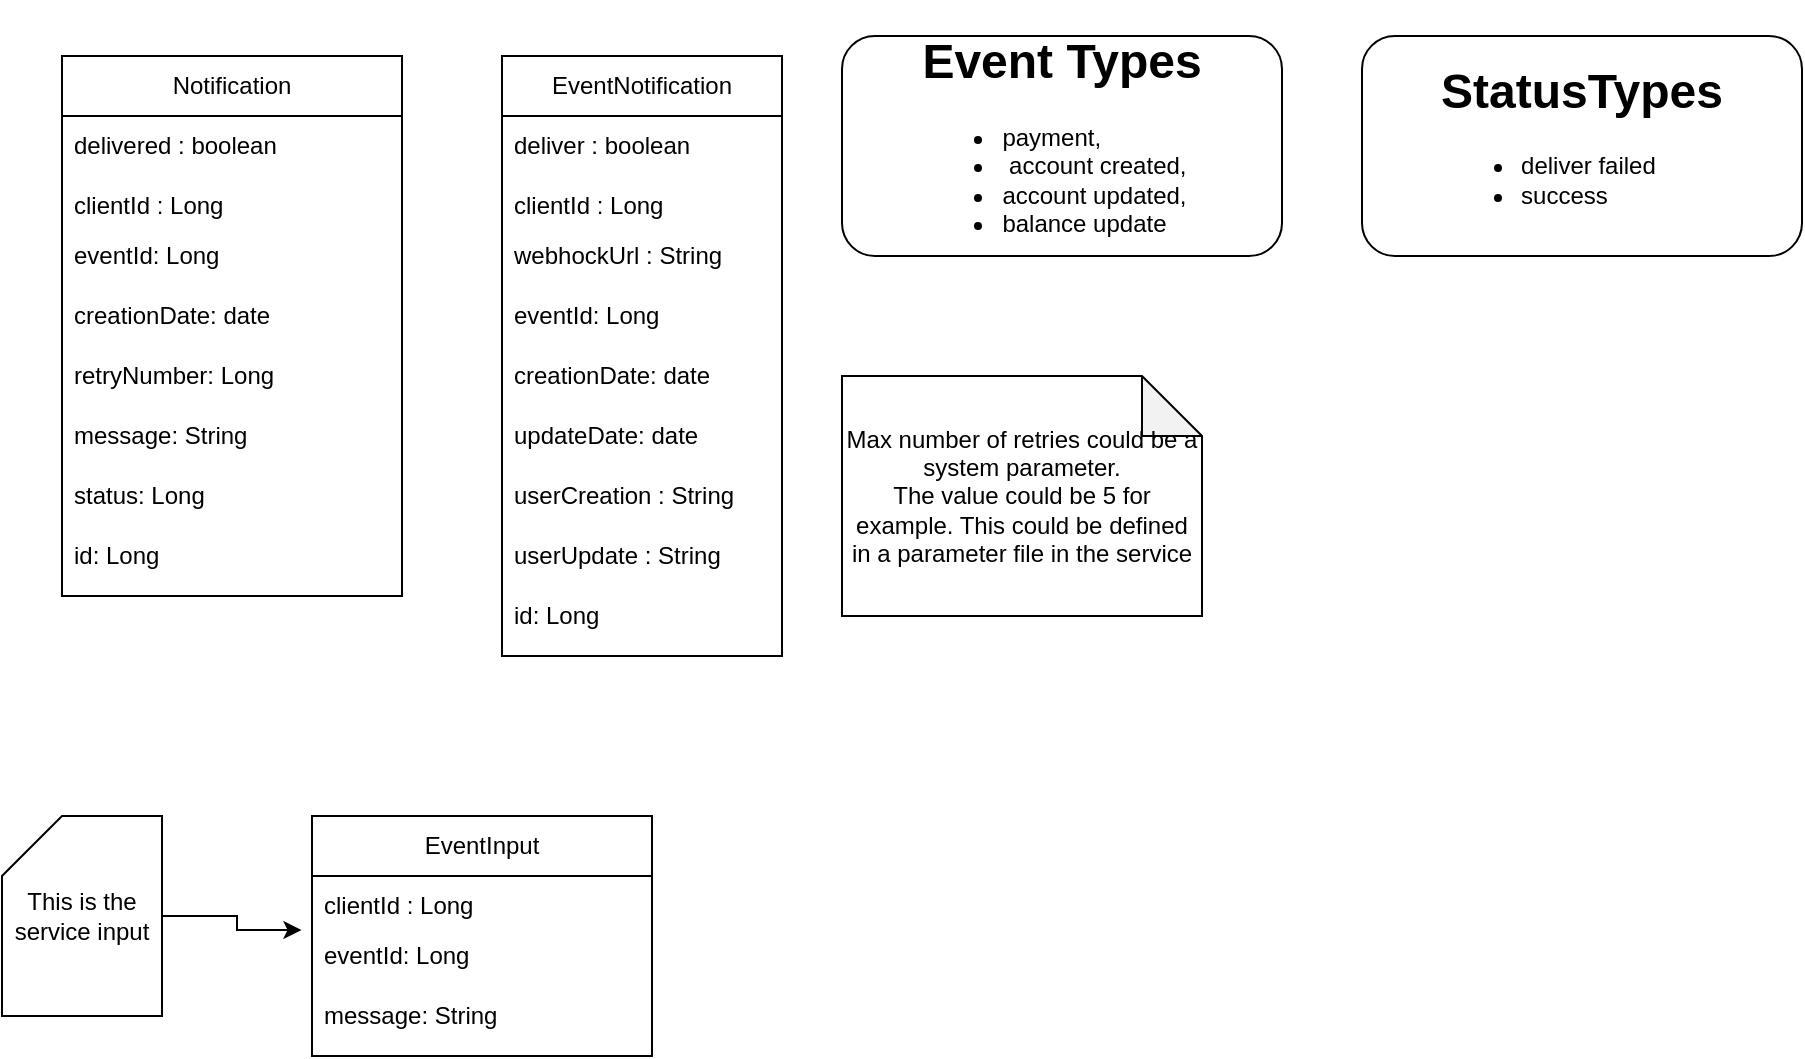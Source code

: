 <mxfile version="26.2.12" pages="2">
  <diagram name="model" id="2-Ae6M4YGkvWDGVQDyvm">
    <mxGraphModel dx="1215" dy="730" grid="1" gridSize="10" guides="1" tooltips="1" connect="1" arrows="1" fold="1" page="1" pageScale="1" pageWidth="1920" pageHeight="1200" math="0" shadow="0">
      <root>
        <mxCell id="0" />
        <mxCell id="1" parent="0" />
        <mxCell id="ijUTi8akeTlfG-RaINgu-1" value="EventNotification" style="swimlane;fontStyle=0;childLayout=stackLayout;horizontal=1;startSize=30;horizontalStack=0;resizeParent=1;resizeParentMax=0;resizeLast=0;collapsible=1;marginBottom=0;whiteSpace=wrap;html=1;" parent="1" vertex="1">
          <mxGeometry x="340" y="110" width="140" height="300" as="geometry" />
        </mxCell>
        <mxCell id="ijUTi8akeTlfG-RaINgu-2" value="deliver : boolean" style="text;strokeColor=none;fillColor=none;align=left;verticalAlign=middle;spacingLeft=4;spacingRight=4;overflow=hidden;points=[[0,0.5],[1,0.5]];portConstraint=eastwest;rotatable=0;whiteSpace=wrap;html=1;" parent="ijUTi8akeTlfG-RaINgu-1" vertex="1">
          <mxGeometry y="30" width="140" height="30" as="geometry" />
        </mxCell>
        <mxCell id="ijUTi8akeTlfG-RaINgu-3" value="clientId : Long" style="text;strokeColor=none;fillColor=none;align=left;verticalAlign=middle;spacingLeft=4;spacingRight=4;overflow=hidden;points=[[0,0.5],[1,0.5]];portConstraint=eastwest;rotatable=0;whiteSpace=wrap;html=1;" parent="ijUTi8akeTlfG-RaINgu-1" vertex="1">
          <mxGeometry y="60" width="140" height="30" as="geometry" />
        </mxCell>
        <mxCell id="ijUTi8akeTlfG-RaINgu-4" value="webhockUrl : String&lt;div&gt;&lt;br&gt;&lt;/div&gt;" style="text;strokeColor=none;fillColor=none;align=left;verticalAlign=middle;spacingLeft=4;spacingRight=4;overflow=hidden;points=[[0,0.5],[1,0.5]];portConstraint=eastwest;rotatable=0;whiteSpace=wrap;html=1;" parent="ijUTi8akeTlfG-RaINgu-1" vertex="1">
          <mxGeometry y="90" width="140" height="30" as="geometry" />
        </mxCell>
        <mxCell id="ijUTi8akeTlfG-RaINgu-5" value="eventId: Long&lt;div&gt;&lt;br&gt;&lt;/div&gt;" style="text;strokeColor=none;fillColor=none;align=left;verticalAlign=middle;spacingLeft=4;spacingRight=4;overflow=hidden;points=[[0,0.5],[1,0.5]];portConstraint=eastwest;rotatable=0;whiteSpace=wrap;html=1;" parent="ijUTi8akeTlfG-RaINgu-1" vertex="1">
          <mxGeometry y="120" width="140" height="30" as="geometry" />
        </mxCell>
        <mxCell id="V3wGfVcUluY8xS1QGYti-2" value="creationDate: date&lt;div&gt;&lt;br&gt;&lt;/div&gt;" style="text;strokeColor=none;fillColor=none;align=left;verticalAlign=middle;spacingLeft=4;spacingRight=4;overflow=hidden;points=[[0,0.5],[1,0.5]];portConstraint=eastwest;rotatable=0;whiteSpace=wrap;html=1;" parent="ijUTi8akeTlfG-RaINgu-1" vertex="1">
          <mxGeometry y="150" width="140" height="30" as="geometry" />
        </mxCell>
        <mxCell id="V3wGfVcUluY8xS1QGYti-4" value="updateDate: date&lt;div&gt;&lt;br&gt;&lt;/div&gt;" style="text;strokeColor=none;fillColor=none;align=left;verticalAlign=middle;spacingLeft=4;spacingRight=4;overflow=hidden;points=[[0,0.5],[1,0.5]];portConstraint=eastwest;rotatable=0;whiteSpace=wrap;html=1;" parent="ijUTi8akeTlfG-RaINgu-1" vertex="1">
          <mxGeometry y="180" width="140" height="30" as="geometry" />
        </mxCell>
        <mxCell id="V3wGfVcUluY8xS1QGYti-3" value="userCreation : String&lt;div&gt;&lt;br&gt;&lt;/div&gt;" style="text;strokeColor=none;fillColor=none;align=left;verticalAlign=middle;spacingLeft=4;spacingRight=4;overflow=hidden;points=[[0,0.5],[1,0.5]];portConstraint=eastwest;rotatable=0;whiteSpace=wrap;html=1;" parent="ijUTi8akeTlfG-RaINgu-1" vertex="1">
          <mxGeometry y="210" width="140" height="30" as="geometry" />
        </mxCell>
        <mxCell id="V3wGfVcUluY8xS1QGYti-5" value="userUpdate : String&lt;div&gt;&lt;br&gt;&lt;/div&gt;" style="text;strokeColor=none;fillColor=none;align=left;verticalAlign=middle;spacingLeft=4;spacingRight=4;overflow=hidden;points=[[0,0.5],[1,0.5]];portConstraint=eastwest;rotatable=0;whiteSpace=wrap;html=1;" parent="ijUTi8akeTlfG-RaINgu-1" vertex="1">
          <mxGeometry y="240" width="140" height="30" as="geometry" />
        </mxCell>
        <mxCell id="ijUTi8akeTlfG-RaINgu-13" value="id: Long&lt;div&gt;&lt;br&gt;&lt;/div&gt;" style="text;strokeColor=none;fillColor=none;align=left;verticalAlign=middle;spacingLeft=4;spacingRight=4;overflow=hidden;points=[[0,0.5],[1,0.5]];portConstraint=eastwest;rotatable=0;whiteSpace=wrap;html=1;" parent="ijUTi8akeTlfG-RaINgu-1" vertex="1">
          <mxGeometry y="270" width="140" height="30" as="geometry" />
        </mxCell>
        <mxCell id="ijUTi8akeTlfG-RaINgu-6" value="&lt;h1&gt;Event Types&lt;/h1&gt;&lt;div&gt;&lt;div style=&quot;text-align: left;&quot;&gt;&lt;ul&gt;&lt;li&gt;&lt;span style=&quot;background-color: transparent; color: light-dark(rgb(0, 0, 0), rgb(255, 255, 255));&quot;&gt;payment,&lt;/span&gt;&lt;/li&gt;&lt;li&gt;&amp;nbsp;account created,&amp;nbsp;&lt;/li&gt;&lt;li&gt;account updated,&amp;nbsp;&lt;/li&gt;&lt;li&gt;&lt;span style=&quot;background-color: transparent; color: light-dark(rgb(0, 0, 0), rgb(255, 255, 255));&quot;&gt;balance update&lt;/span&gt;&lt;/li&gt;&lt;/ul&gt;&lt;/div&gt;&lt;div&gt;&lt;div&gt;&lt;br&gt;&lt;/div&gt;&lt;/div&gt;&lt;/div&gt;" style="rounded=1;whiteSpace=wrap;html=1;" parent="1" vertex="1">
          <mxGeometry x="510" y="100" width="220" height="110" as="geometry" />
        </mxCell>
        <mxCell id="ijUTi8akeTlfG-RaINgu-8" value="Notification" style="swimlane;fontStyle=0;childLayout=stackLayout;horizontal=1;startSize=30;horizontalStack=0;resizeParent=1;resizeParentMax=0;resizeLast=0;collapsible=1;marginBottom=0;whiteSpace=wrap;html=1;" parent="1" vertex="1">
          <mxGeometry x="120" y="110" width="170" height="270" as="geometry" />
        </mxCell>
        <mxCell id="ijUTi8akeTlfG-RaINgu-9" value="delivered : boolean" style="text;strokeColor=none;fillColor=none;align=left;verticalAlign=middle;spacingLeft=4;spacingRight=4;overflow=hidden;points=[[0,0.5],[1,0.5]];portConstraint=eastwest;rotatable=0;whiteSpace=wrap;html=1;" parent="ijUTi8akeTlfG-RaINgu-8" vertex="1">
          <mxGeometry y="30" width="170" height="30" as="geometry" />
        </mxCell>
        <mxCell id="ijUTi8akeTlfG-RaINgu-10" value="clientId : Long" style="text;strokeColor=none;fillColor=none;align=left;verticalAlign=middle;spacingLeft=4;spacingRight=4;overflow=hidden;points=[[0,0.5],[1,0.5]];portConstraint=eastwest;rotatable=0;whiteSpace=wrap;html=1;" parent="ijUTi8akeTlfG-RaINgu-8" vertex="1">
          <mxGeometry y="60" width="170" height="30" as="geometry" />
        </mxCell>
        <mxCell id="ijUTi8akeTlfG-RaINgu-12" value="eventId: Long&lt;div&gt;&lt;br&gt;&lt;/div&gt;" style="text;strokeColor=none;fillColor=none;align=left;verticalAlign=middle;spacingLeft=4;spacingRight=4;overflow=hidden;points=[[0,0.5],[1,0.5]];portConstraint=eastwest;rotatable=0;whiteSpace=wrap;html=1;" parent="ijUTi8akeTlfG-RaINgu-8" vertex="1">
          <mxGeometry y="90" width="170" height="30" as="geometry" />
        </mxCell>
        <mxCell id="V3wGfVcUluY8xS1QGYti-1" value="creationDate: date&lt;div&gt;&lt;br&gt;&lt;/div&gt;" style="text;strokeColor=none;fillColor=none;align=left;verticalAlign=middle;spacingLeft=4;spacingRight=4;overflow=hidden;points=[[0,0.5],[1,0.5]];portConstraint=eastwest;rotatable=0;whiteSpace=wrap;html=1;" parent="ijUTi8akeTlfG-RaINgu-8" vertex="1">
          <mxGeometry y="120" width="170" height="30" as="geometry" />
        </mxCell>
        <mxCell id="V3wGfVcUluY8xS1QGYti-6" value="retryNumber: Long&lt;div&gt;&lt;br&gt;&lt;/div&gt;" style="text;strokeColor=none;fillColor=none;align=left;verticalAlign=middle;spacingLeft=4;spacingRight=4;overflow=hidden;points=[[0,0.5],[1,0.5]];portConstraint=eastwest;rotatable=0;whiteSpace=wrap;html=1;" parent="ijUTi8akeTlfG-RaINgu-8" vertex="1">
          <mxGeometry y="150" width="170" height="30" as="geometry" />
        </mxCell>
        <mxCell id="1uuLA8vocpW1gKGrDffQ-1" value="message: String&lt;div&gt;&lt;br&gt;&lt;/div&gt;" style="text;strokeColor=none;fillColor=none;align=left;verticalAlign=middle;spacingLeft=4;spacingRight=4;overflow=hidden;points=[[0,0.5],[1,0.5]];portConstraint=eastwest;rotatable=0;whiteSpace=wrap;html=1;" vertex="1" parent="ijUTi8akeTlfG-RaINgu-8">
          <mxGeometry y="180" width="170" height="30" as="geometry" />
        </mxCell>
        <mxCell id="V3wGfVcUluY8xS1QGYti-8" value="status: Long&lt;div&gt;&lt;br&gt;&lt;/div&gt;" style="text;strokeColor=none;fillColor=none;align=left;verticalAlign=middle;spacingLeft=4;spacingRight=4;overflow=hidden;points=[[0,0.5],[1,0.5]];portConstraint=eastwest;rotatable=0;whiteSpace=wrap;html=1;" parent="ijUTi8akeTlfG-RaINgu-8" vertex="1">
          <mxGeometry y="210" width="170" height="30" as="geometry" />
        </mxCell>
        <mxCell id="ijUTi8akeTlfG-RaINgu-14" value="id: Long&lt;div&gt;&lt;br&gt;&lt;/div&gt;" style="text;strokeColor=none;fillColor=none;align=left;verticalAlign=middle;spacingLeft=4;spacingRight=4;overflow=hidden;points=[[0,0.5],[1,0.5]];portConstraint=eastwest;rotatable=0;whiteSpace=wrap;html=1;" parent="ijUTi8akeTlfG-RaINgu-8" vertex="1">
          <mxGeometry y="240" width="170" height="30" as="geometry" />
        </mxCell>
        <mxCell id="V3wGfVcUluY8xS1QGYti-7" value="Max number of retries could be a system parameter.&lt;div&gt;The value could be 5 for example. This could be defined in a parameter file in the service&lt;/div&gt;" style="shape=note;whiteSpace=wrap;html=1;backgroundOutline=1;darkOpacity=0.05;" parent="1" vertex="1">
          <mxGeometry x="510" y="270" width="180" height="120" as="geometry" />
        </mxCell>
        <mxCell id="V3wGfVcUluY8xS1QGYti-9" value="&lt;h1&gt;StatusTypes&lt;/h1&gt;&lt;div&gt;&lt;div style=&quot;text-align: left;&quot;&gt;&lt;ul&gt;&lt;li&gt;&lt;span style=&quot;background-color: transparent; color: light-dark(rgb(0, 0, 0), rgb(255, 255, 255));&quot;&gt;deliver failed&lt;/span&gt;&lt;/li&gt;&lt;li&gt;success&lt;/li&gt;&lt;/ul&gt;&lt;/div&gt;&lt;div&gt;&lt;div&gt;&lt;br&gt;&lt;/div&gt;&lt;/div&gt;&lt;/div&gt;" style="rounded=1;whiteSpace=wrap;html=1;" parent="1" vertex="1">
          <mxGeometry x="770" y="100" width="220" height="110" as="geometry" />
        </mxCell>
        <mxCell id="1uuLA8vocpW1gKGrDffQ-2" value="EventInput" style="swimlane;fontStyle=0;childLayout=stackLayout;horizontal=1;startSize=30;horizontalStack=0;resizeParent=1;resizeParentMax=0;resizeLast=0;collapsible=1;marginBottom=0;whiteSpace=wrap;html=1;" vertex="1" parent="1">
          <mxGeometry x="245" y="490" width="170" height="120" as="geometry" />
        </mxCell>
        <mxCell id="1uuLA8vocpW1gKGrDffQ-4" value="clientId : Long" style="text;strokeColor=none;fillColor=none;align=left;verticalAlign=middle;spacingLeft=4;spacingRight=4;overflow=hidden;points=[[0,0.5],[1,0.5]];portConstraint=eastwest;rotatable=0;whiteSpace=wrap;html=1;" vertex="1" parent="1uuLA8vocpW1gKGrDffQ-2">
          <mxGeometry y="30" width="170" height="30" as="geometry" />
        </mxCell>
        <mxCell id="1uuLA8vocpW1gKGrDffQ-5" value="eventId: Long&lt;div&gt;&lt;br&gt;&lt;/div&gt;" style="text;strokeColor=none;fillColor=none;align=left;verticalAlign=middle;spacingLeft=4;spacingRight=4;overflow=hidden;points=[[0,0.5],[1,0.5]];portConstraint=eastwest;rotatable=0;whiteSpace=wrap;html=1;" vertex="1" parent="1uuLA8vocpW1gKGrDffQ-2">
          <mxGeometry y="60" width="170" height="30" as="geometry" />
        </mxCell>
        <mxCell id="1uuLA8vocpW1gKGrDffQ-8" value="message: String&lt;div&gt;&lt;br&gt;&lt;/div&gt;" style="text;strokeColor=none;fillColor=none;align=left;verticalAlign=middle;spacingLeft=4;spacingRight=4;overflow=hidden;points=[[0,0.5],[1,0.5]];portConstraint=eastwest;rotatable=0;whiteSpace=wrap;html=1;" vertex="1" parent="1uuLA8vocpW1gKGrDffQ-2">
          <mxGeometry y="90" width="170" height="30" as="geometry" />
        </mxCell>
        <mxCell id="1uuLA8vocpW1gKGrDffQ-11" value="This is the service input" style="shape=card;whiteSpace=wrap;html=1;" vertex="1" parent="1">
          <mxGeometry x="90" y="490" width="80" height="100" as="geometry" />
        </mxCell>
        <mxCell id="1uuLA8vocpW1gKGrDffQ-12" style="edgeStyle=orthogonalEdgeStyle;rounded=0;orthogonalLoop=1;jettySize=auto;html=1;entryX=-0.031;entryY=-0.1;entryDx=0;entryDy=0;entryPerimeter=0;" edge="1" parent="1" source="1uuLA8vocpW1gKGrDffQ-11" target="1uuLA8vocpW1gKGrDffQ-5">
          <mxGeometry relative="1" as="geometry" />
        </mxCell>
      </root>
    </mxGraphModel>
  </diagram>
  <diagram id="aaMQY2Q3f2oi1lDKo2yU" name="notification-retry-processor">
    <mxGraphModel dx="1215" dy="730" grid="1" gridSize="10" guides="1" tooltips="1" connect="1" arrows="1" fold="1" page="1" pageScale="1" pageWidth="1920" pageHeight="1200" math="0" shadow="0">
      <root>
        <mxCell id="0" />
        <mxCell id="1" parent="0" />
        <mxCell id="xwTQ4tw8sIMcA8pUzglL-2" style="edgeStyle=orthogonalEdgeStyle;rounded=0;orthogonalLoop=1;jettySize=auto;html=1;entryX=0;entryY=0.5;entryDx=0;entryDy=0;" edge="1" parent="1" source="g4zzU9KEbJ5A4syPF7uQ-3" target="xwTQ4tw8sIMcA8pUzglL-1">
          <mxGeometry relative="1" as="geometry" />
        </mxCell>
        <mxCell id="g4zzU9KEbJ5A4syPF7uQ-3" value="Process data" style="shape=process;whiteSpace=wrap;html=1;backgroundOutline=1;" parent="1" vertex="1">
          <mxGeometry x="555" y="202.5" width="150" height="65" as="geometry" />
        </mxCell>
        <mxCell id="g4zzU9KEbJ5A4syPF7uQ-7" style="edgeStyle=orthogonalEdgeStyle;rounded=0;orthogonalLoop=1;jettySize=auto;html=1;entryX=0;entryY=0.5;entryDx=0;entryDy=0;" parent="1" source="g4zzU9KEbJ5A4syPF7uQ-4" target="g4zzU9KEbJ5A4syPF7uQ-3" edge="1">
          <mxGeometry relative="1" as="geometry" />
        </mxCell>
        <mxCell id="g4zzU9KEbJ5A4syPF7uQ-11" value="Text" style="edgeLabel;html=1;align=center;verticalAlign=middle;resizable=0;points=[];" parent="g4zzU9KEbJ5A4syPF7uQ-7" vertex="1" connectable="0">
          <mxGeometry x="0.011" y="-2" relative="1" as="geometry">
            <mxPoint x="-2" y="-1" as="offset" />
          </mxGeometry>
        </mxCell>
        <mxCell id="g4zzU9KEbJ5A4syPF7uQ-4" value="Load data with error and number of retries lower that MAX_RETRY&lt;div&gt;&lt;br&gt;&lt;div&gt;&lt;br&gt;&lt;/div&gt;&lt;/div&gt;" style="rounded=1;whiteSpace=wrap;html=1;absoluteArcSize=1;arcSize=14;strokeWidth=2;" parent="1" vertex="1">
          <mxGeometry x="240" y="197.5" width="190" height="70" as="geometry" />
        </mxCell>
        <mxCell id="g4zzU9KEbJ5A4syPF7uQ-8" value="notification-retry-processor&lt;div&gt;&lt;br&gt;&lt;/div&gt;" style="text;html=1;align=center;verticalAlign=middle;whiteSpace=wrap;rounded=0;fontSize=20;fontStyle=1" parent="1" vertex="1">
          <mxGeometry x="490" y="60" width="280" height="30" as="geometry" />
        </mxCell>
        <mxCell id="g4zzU9KEbJ5A4syPF7uQ-9" value="This will resend the notifications in failure.&lt;div&gt;&lt;br&gt;&lt;/div&gt;" style="shape=callout;whiteSpace=wrap;html=1;perimeter=calloutPerimeter;direction=west;" parent="1" vertex="1">
          <mxGeometry x="540" y="360" width="160" height="110" as="geometry" />
        </mxCell>
        <mxCell id="g4zzU9KEbJ5A4syPF7uQ-10" style="edgeStyle=orthogonalEdgeStyle;rounded=0;orthogonalLoop=1;jettySize=auto;html=1;entryX=0.456;entryY=1.036;entryDx=0;entryDy=0;entryPerimeter=0;" parent="1" source="g4zzU9KEbJ5A4syPF7uQ-9" target="g4zzU9KEbJ5A4syPF7uQ-3" edge="1">
          <mxGeometry relative="1" as="geometry" />
        </mxCell>
        <mxCell id="xwTQ4tw8sIMcA8pUzglL-1" value="" style="shape=datastore;whiteSpace=wrap;html=1;" vertex="1" parent="1">
          <mxGeometry x="900" y="200" width="60" height="60" as="geometry" />
        </mxCell>
        <mxCell id="xwTQ4tw8sIMcA8pUzglL-4" style="edgeStyle=orthogonalEdgeStyle;rounded=0;orthogonalLoop=1;jettySize=auto;html=1;entryX=0.5;entryY=1;entryDx=0;entryDy=0;" edge="1" parent="1" source="xwTQ4tw8sIMcA8pUzglL-3" target="xwTQ4tw8sIMcA8pUzglL-1">
          <mxGeometry relative="1" as="geometry" />
        </mxCell>
        <mxCell id="xwTQ4tw8sIMcA8pUzglL-3" value="&lt;br&gt;&lt;div&gt;The status will be update to success or error depending on the result&lt;/div&gt;" style="shape=callout;whiteSpace=wrap;html=1;perimeter=calloutPerimeter;direction=west;" vertex="1" parent="1">
          <mxGeometry x="850" y="330" width="160" height="110" as="geometry" />
        </mxCell>
        <mxCell id="xwTQ4tw8sIMcA8pUzglL-7" value="" style="edgeStyle=orthogonalEdgeStyle;rounded=0;orthogonalLoop=1;jettySize=auto;html=1;" edge="1" parent="1" source="xwTQ4tw8sIMcA8pUzglL-5" target="g4zzU9KEbJ5A4syPF7uQ-4">
          <mxGeometry relative="1" as="geometry" />
        </mxCell>
        <mxCell id="xwTQ4tw8sIMcA8pUzglL-5" value="This will run using a cron.&lt;div&gt;We could use spring-batch&lt;/div&gt;&lt;div&gt;&lt;div&gt;&lt;br&gt;&lt;div&gt;&lt;br&gt;&lt;/div&gt;&lt;/div&gt;&lt;/div&gt;" style="shape=callout;whiteSpace=wrap;html=1;perimeter=calloutPerimeter;direction=west;" vertex="1" parent="1">
          <mxGeometry x="255" y="360" width="160" height="110" as="geometry" />
        </mxCell>
        <mxCell id="xwTQ4tw8sIMcA8pUzglL-6" value="" style="points=[[0.145,0.145,0],[0.5,0,0],[0.855,0.145,0],[1,0.5,0],[0.855,0.855,0],[0.5,1,0],[0.145,0.855,0],[0,0.5,0]];shape=mxgraph.bpmn.event;html=1;verticalLabelPosition=bottom;labelBackgroundColor=#ffffff;verticalAlign=top;align=center;perimeter=ellipsePerimeter;outlineConnect=0;aspect=fixed;outline=standard;symbol=timer;" vertex="1" parent="1">
          <mxGeometry x="70" y="202.5" width="60" height="60" as="geometry" />
        </mxCell>
        <mxCell id="xwTQ4tw8sIMcA8pUzglL-8" style="edgeStyle=orthogonalEdgeStyle;rounded=0;orthogonalLoop=1;jettySize=auto;html=1;entryX=0.037;entryY=0.519;entryDx=0;entryDy=0;entryPerimeter=0;" edge="1" parent="1" source="xwTQ4tw8sIMcA8pUzglL-6" target="g4zzU9KEbJ5A4syPF7uQ-4">
          <mxGeometry relative="1" as="geometry" />
        </mxCell>
      </root>
    </mxGraphModel>
  </diagram>
</mxfile>
